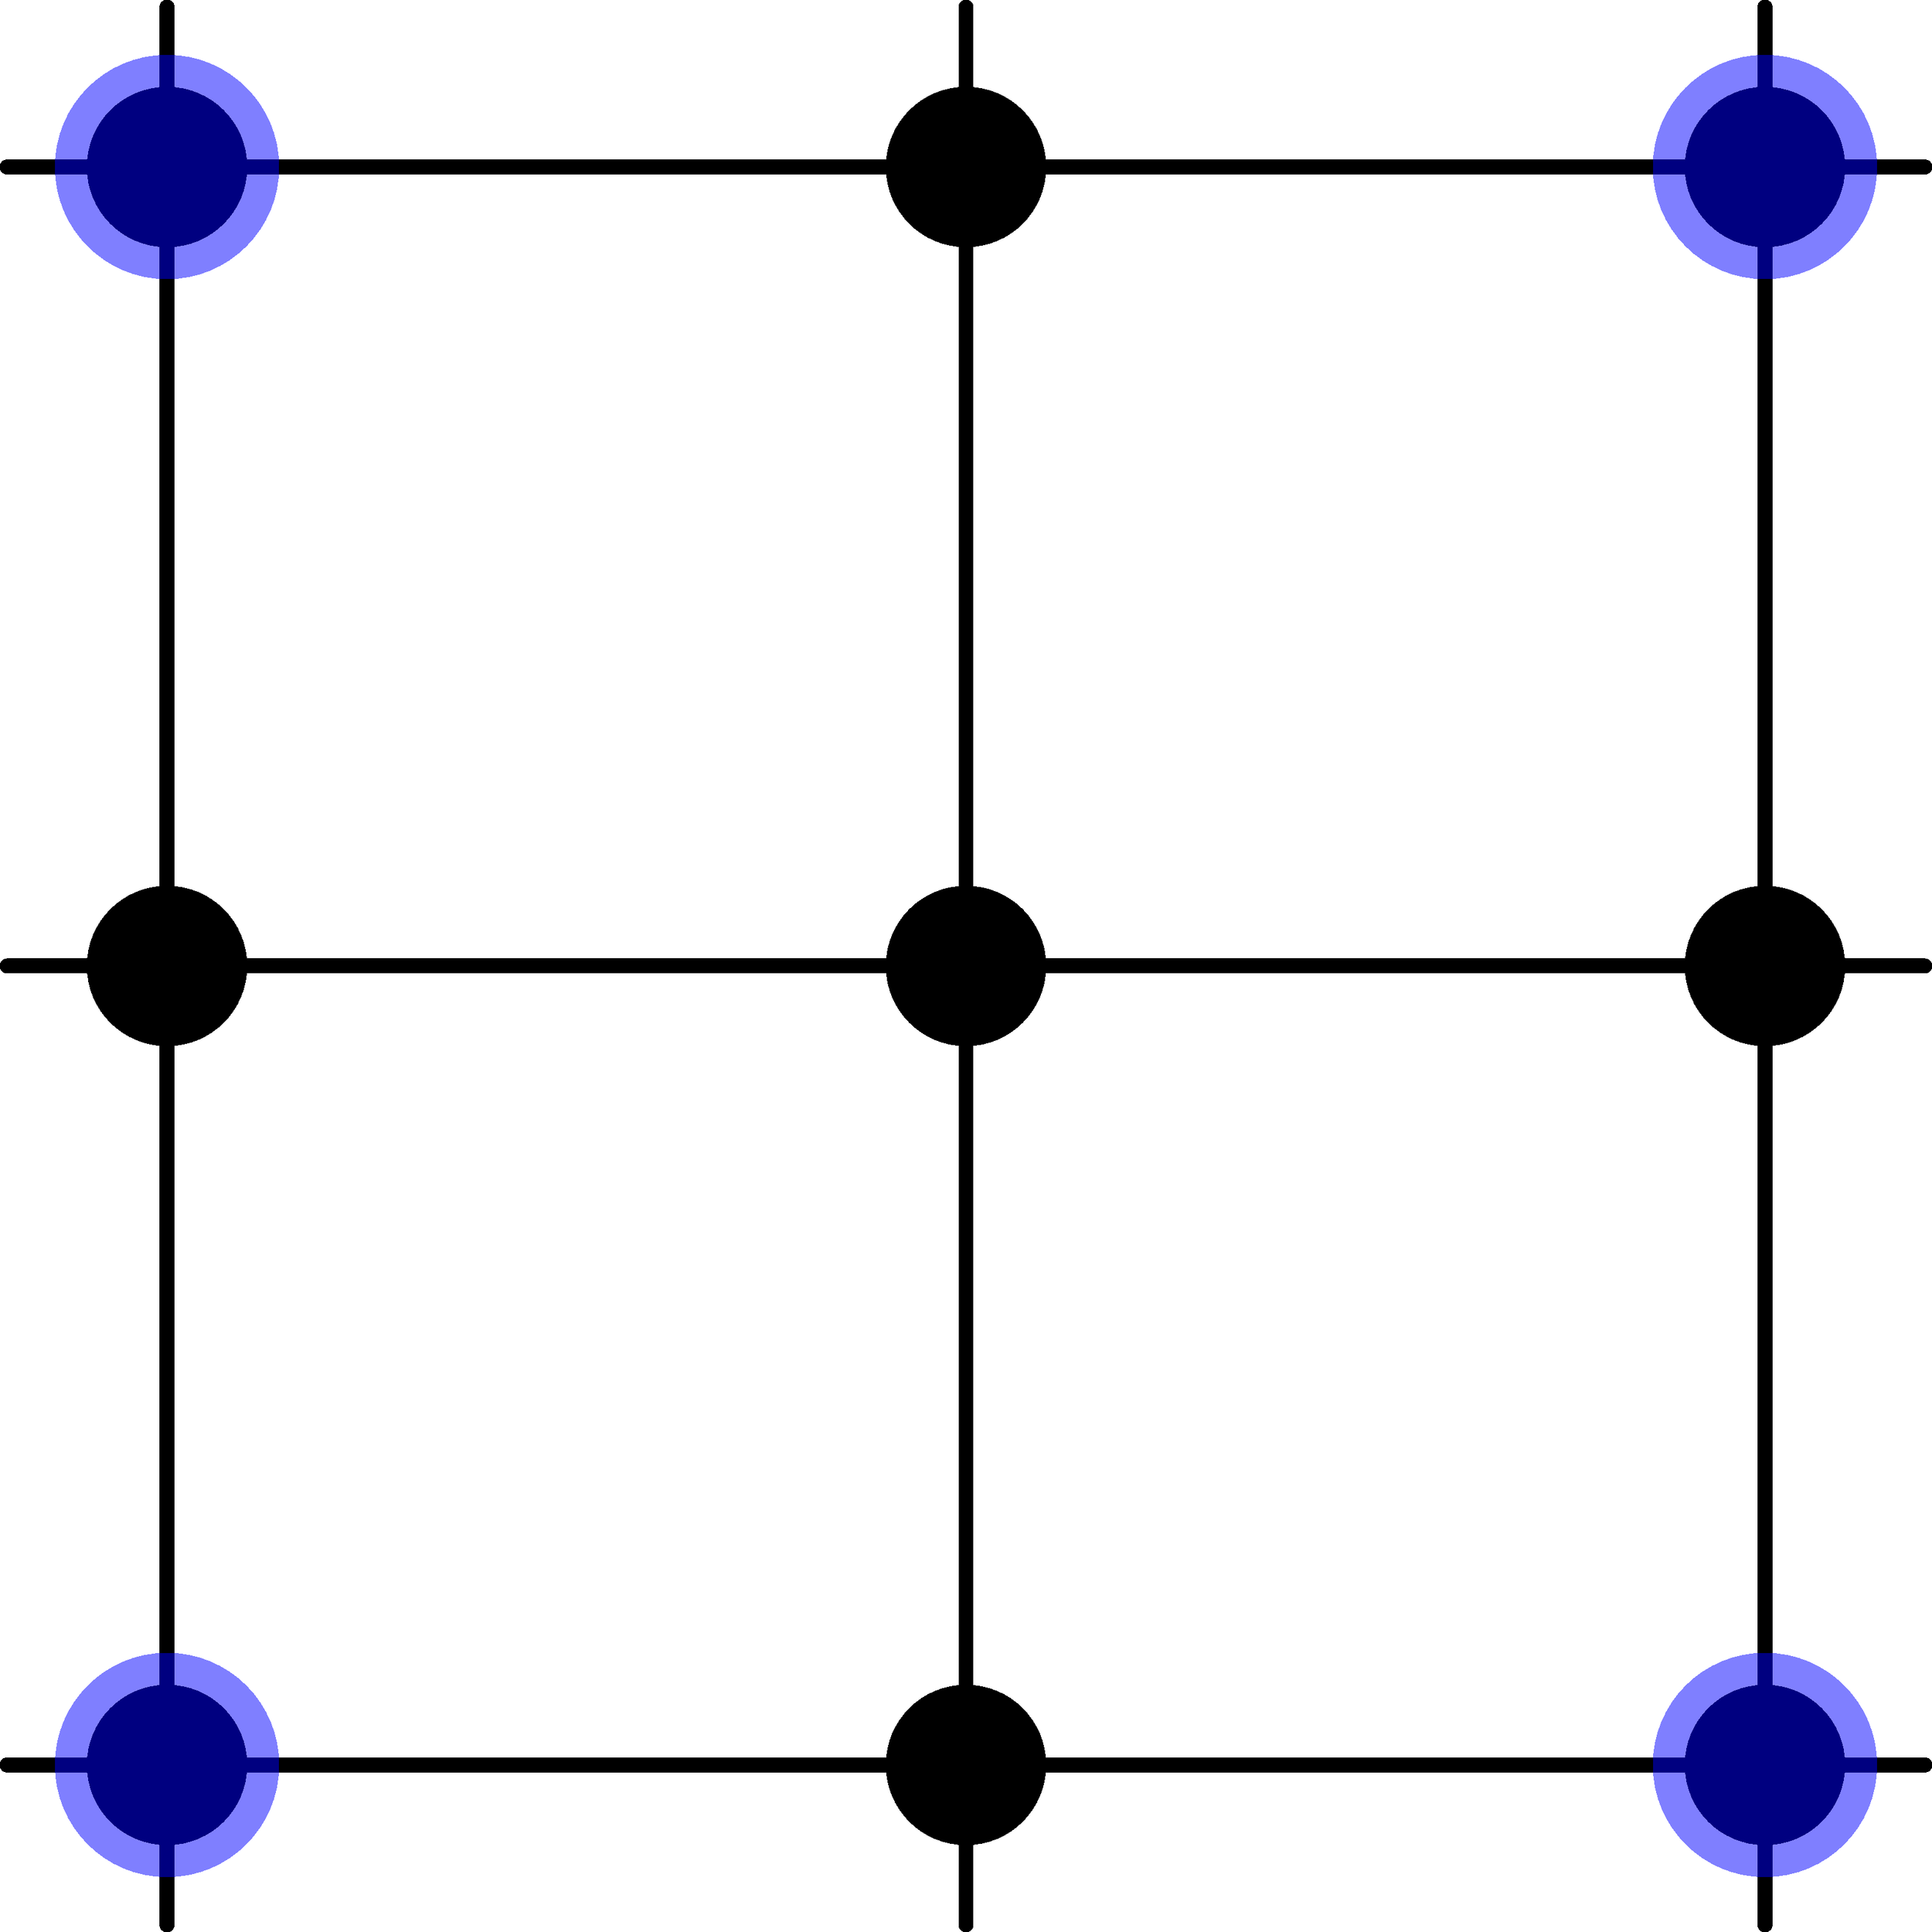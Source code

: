 import graph;

settings.outformat = "png";
settings.render = 16;
defaultpen(fontsize(10pt));
size(200);

real dx = 0.1;
draw((-dx,0.0)--(1+dx,0.0),linewidth(1.5));
draw((-dx,0.5)--(1+dx,0.5),linewidth(1.5));
draw((-dx,1.0)--(1+dx,1.0),linewidth(1.5));
draw((0.0,-dx)--(0.0,1+dx),linewidth(1.5));
draw((0.5,-dx)--(0.5,1+dx),linewidth(1.5));
draw((1.0,-dx)--(1.0,1+dx),linewidth(1.5));

fill(circle((0.0,0.0), 0.05), black);
fill(circle((0.5,0.0), 0.05), black);
fill(circle((1.0,0.0), 0.05), black);
fill(circle((0.0,0.5), 0.05), black);
fill(circle((0.5,0.5), 0.05), black);
fill(circle((1.0,0.5), 0.05), black);
fill(circle((0.0,1.0), 0.05), black);
fill(circle((0.5,1.0), 0.05), black);
fill(circle((1.0,1.0), 0.05), black);

fill(circle((0.0,0.0), 0.07), blue+opacity(0.5));
fill(circle((1.0,0.0), 0.07), blue+opacity(0.5));
fill(circle((0.0,1.0), 0.07), blue+opacity(0.5));
fill(circle((1.0,1.0), 0.07), blue+opacity(0.5));

// real size = 0.025;
// draw(shift(0.0, 0.0) * scale(size) * ((-1,-1)--(1,1)), fuchsia+linewidth(4));
// draw(shift(0.0, 0.0) * scale(size) * ((-1,1)--(1,-1)), fuchsia+linewidth(4));
// draw(shift(1.0, 0.0) * scale(size) * ((-1,-1)--(1,1)), fuchsia+linewidth(4));
// draw(shift(1.0, 0.0) * scale(size) * ((-1,1)--(1,-1)), fuchsia+linewidth(4));
// draw(shift(1.0, 1.0) * scale(size) * ((-1,-1)--(1,1)), fuchsia+linewidth(4));
// draw(shift(1.0, 1.0) * scale(size) * ((-1,1)--(1,-1)), fuchsia+linewidth(4));
// draw(shift(0.0, 1.0) * scale(size) * ((-1,-1)--(1,1)), fuchsia+linewidth(4));
// draw(shift(0.0, 1.0) * scale(size) * ((-1,1)--(1,-1)), fuchsia+linewidth(4));